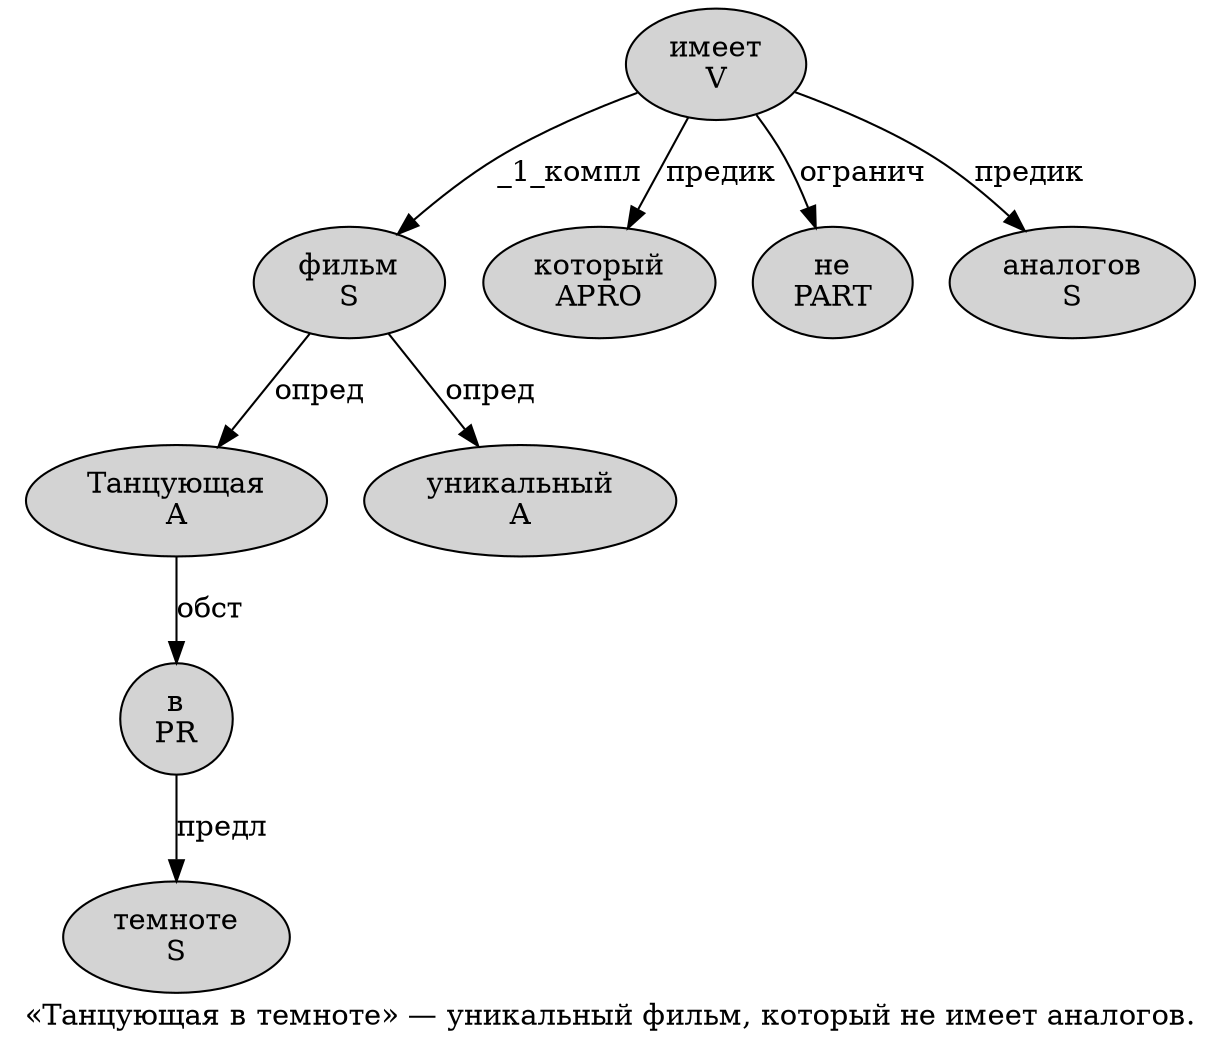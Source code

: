 digraph SENTENCE_277 {
	graph [label="«Танцующая в темноте» — уникальный фильм, который не имеет аналогов."]
	node [style=filled]
		1 [label="Танцующая
A" color="" fillcolor=lightgray penwidth=1 shape=ellipse]
		2 [label="в
PR" color="" fillcolor=lightgray penwidth=1 shape=ellipse]
		3 [label="темноте
S" color="" fillcolor=lightgray penwidth=1 shape=ellipse]
		6 [label="уникальный
A" color="" fillcolor=lightgray penwidth=1 shape=ellipse]
		7 [label="фильм
S" color="" fillcolor=lightgray penwidth=1 shape=ellipse]
		9 [label="который
APRO" color="" fillcolor=lightgray penwidth=1 shape=ellipse]
		10 [label="не
PART" color="" fillcolor=lightgray penwidth=1 shape=ellipse]
		11 [label="имеет
V" color="" fillcolor=lightgray penwidth=1 shape=ellipse]
		12 [label="аналогов
S" color="" fillcolor=lightgray penwidth=1 shape=ellipse]
			1 -> 2 [label="обст"]
			7 -> 1 [label="опред"]
			7 -> 6 [label="опред"]
			2 -> 3 [label="предл"]
			11 -> 7 [label="_1_компл"]
			11 -> 9 [label="предик"]
			11 -> 10 [label="огранич"]
			11 -> 12 [label="предик"]
}